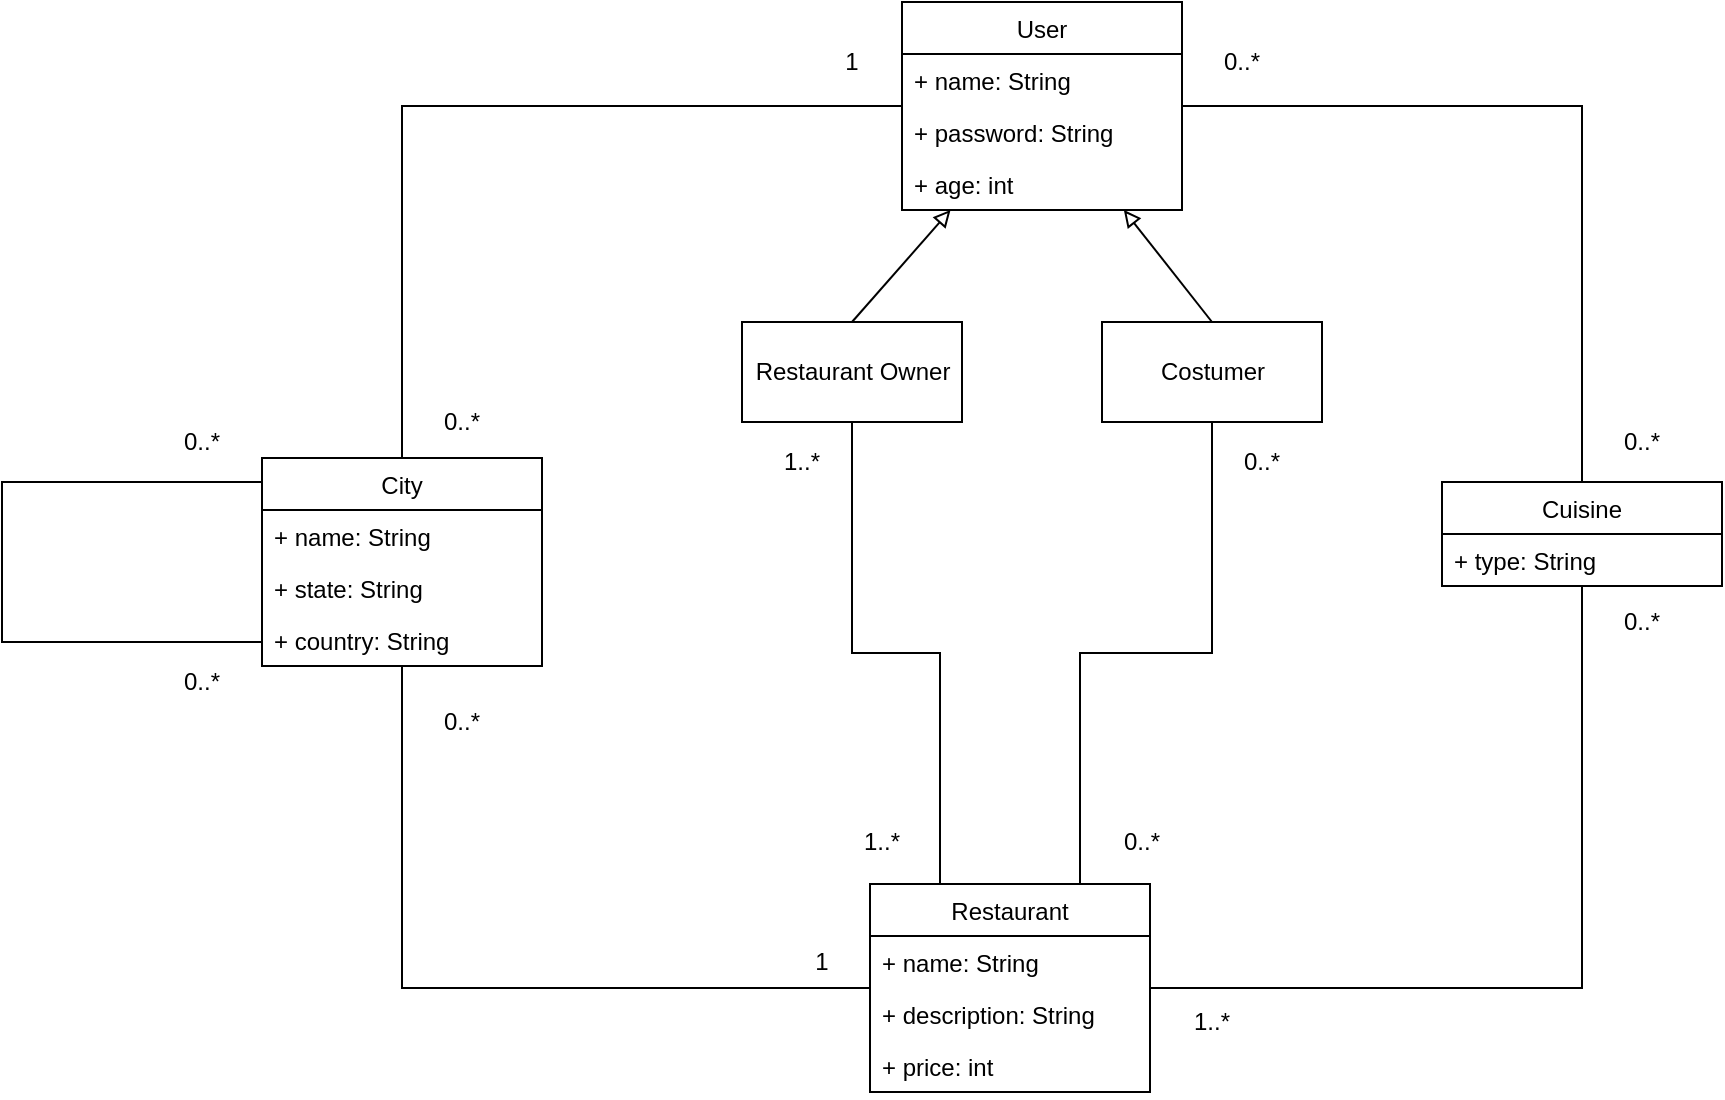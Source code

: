 <mxfile version="13.1.14" type="github" pages="2">
  <diagram id="7zDVnnWjsR-BoNhKVwcQ" name="Page-1">
    <mxGraphModel dx="1829" dy="634" grid="1" gridSize="10" guides="1" tooltips="1" connect="1" arrows="1" fold="1" page="1" pageScale="1" pageWidth="827" pageHeight="1169" math="0" shadow="0">
      <root>
        <mxCell id="0" />
        <mxCell id="1" parent="0" />
        <mxCell id="i-cu7JivkZhU1WcwD_Rd-4" style="edgeStyle=none;rounded=0;orthogonalLoop=1;jettySize=auto;html=1;exitX=0.5;exitY=0;exitDx=0;exitDy=0;endArrow=block;endFill=0;fontSize=12;" parent="1" source="i-cu7JivkZhU1WcwD_Rd-2" target="jAowE2UNMXIYMA4io6as-1" edge="1">
          <mxGeometry relative="1" as="geometry" />
        </mxCell>
        <mxCell id="i-cu7JivkZhU1WcwD_Rd-2" value="Restaurant Owner" style="html=1;fontSize=12;" parent="1" vertex="1">
          <mxGeometry x="210" y="200" width="110" height="50" as="geometry" />
        </mxCell>
        <mxCell id="i-cu7JivkZhU1WcwD_Rd-5" style="edgeStyle=none;rounded=0;orthogonalLoop=1;jettySize=auto;html=1;exitX=0.5;exitY=0;exitDx=0;exitDy=0;endArrow=block;endFill=0;fontSize=12;" parent="1" source="i-cu7JivkZhU1WcwD_Rd-3" target="jAowE2UNMXIYMA4io6as-1" edge="1">
          <mxGeometry relative="1" as="geometry" />
        </mxCell>
        <mxCell id="i-cu7JivkZhU1WcwD_Rd-3" value="Costumer" style="html=1;fontSize=12;" parent="1" vertex="1">
          <mxGeometry x="390" y="200" width="110" height="50" as="geometry" />
        </mxCell>
        <mxCell id="i-cu7JivkZhU1WcwD_Rd-10" style="edgeStyle=orthogonalEdgeStyle;rounded=0;orthogonalLoop=1;jettySize=auto;html=1;exitX=1;exitY=0.5;exitDx=0;exitDy=0;endArrow=none;endFill=0;fontSize=12;" parent="1" source="jAowE2UNMXIYMA4io6as-1" target="jAowE2UNMXIYMA4io6as-13" edge="1">
          <mxGeometry relative="1" as="geometry" />
        </mxCell>
        <mxCell id="i-cu7JivkZhU1WcwD_Rd-11" style="edgeStyle=orthogonalEdgeStyle;rounded=0;orthogonalLoop=1;jettySize=auto;html=1;exitX=0;exitY=0.5;exitDx=0;exitDy=0;endArrow=none;endFill=0;fontSize=12;" parent="1" source="jAowE2UNMXIYMA4io6as-1" target="jAowE2UNMXIYMA4io6as-9" edge="1">
          <mxGeometry relative="1" as="geometry" />
        </mxCell>
        <mxCell id="jAowE2UNMXIYMA4io6as-1" value="User" style="swimlane;fontStyle=0;childLayout=stackLayout;horizontal=1;startSize=26;fillColor=none;horizontalStack=0;resizeParent=1;resizeParentMax=0;resizeLast=0;collapsible=1;marginBottom=0;" parent="1" vertex="1">
          <mxGeometry x="290" y="40" width="140" height="104" as="geometry" />
        </mxCell>
        <mxCell id="jAowE2UNMXIYMA4io6as-2" value="+ name: String " style="text;strokeColor=none;fillColor=none;align=left;verticalAlign=top;spacingLeft=4;spacingRight=4;overflow=hidden;rotatable=0;points=[[0,0.5],[1,0.5]];portConstraint=eastwest;" parent="jAowE2UNMXIYMA4io6as-1" vertex="1">
          <mxGeometry y="26" width="140" height="26" as="geometry" />
        </mxCell>
        <mxCell id="jAowE2UNMXIYMA4io6as-3" value="+ password: String" style="text;strokeColor=none;fillColor=none;align=left;verticalAlign=top;spacingLeft=4;spacingRight=4;overflow=hidden;rotatable=0;points=[[0,0.5],[1,0.5]];portConstraint=eastwest;" parent="jAowE2UNMXIYMA4io6as-1" vertex="1">
          <mxGeometry y="52" width="140" height="26" as="geometry" />
        </mxCell>
        <mxCell id="jAowE2UNMXIYMA4io6as-4" value="+ age: int" style="text;strokeColor=none;fillColor=none;align=left;verticalAlign=top;spacingLeft=4;spacingRight=4;overflow=hidden;rotatable=0;points=[[0,0.5],[1,0.5]];portConstraint=eastwest;" parent="jAowE2UNMXIYMA4io6as-1" vertex="1">
          <mxGeometry y="78" width="140" height="26" as="geometry" />
        </mxCell>
        <mxCell id="i-cu7JivkZhU1WcwD_Rd-6" style="edgeStyle=orthogonalEdgeStyle;rounded=0;orthogonalLoop=1;jettySize=auto;html=1;exitX=0.25;exitY=0;exitDx=0;exitDy=0;entryX=0.5;entryY=1;entryDx=0;entryDy=0;endArrow=none;endFill=0;fontSize=12;" parent="1" source="jAowE2UNMXIYMA4io6as-5" target="i-cu7JivkZhU1WcwD_Rd-2" edge="1">
          <mxGeometry relative="1" as="geometry" />
        </mxCell>
        <mxCell id="i-cu7JivkZhU1WcwD_Rd-7" style="edgeStyle=orthogonalEdgeStyle;rounded=0;orthogonalLoop=1;jettySize=auto;html=1;exitX=0.75;exitY=0;exitDx=0;exitDy=0;entryX=0.5;entryY=1;entryDx=0;entryDy=0;endArrow=none;endFill=0;fontSize=12;" parent="1" source="jAowE2UNMXIYMA4io6as-5" target="i-cu7JivkZhU1WcwD_Rd-3" edge="1">
          <mxGeometry relative="1" as="geometry" />
        </mxCell>
        <mxCell id="i-cu7JivkZhU1WcwD_Rd-8" style="edgeStyle=orthogonalEdgeStyle;rounded=0;orthogonalLoop=1;jettySize=auto;html=1;exitX=1;exitY=0.5;exitDx=0;exitDy=0;endArrow=none;endFill=0;fontSize=12;" parent="1" source="jAowE2UNMXIYMA4io6as-5" target="jAowE2UNMXIYMA4io6as-13" edge="1">
          <mxGeometry relative="1" as="geometry" />
        </mxCell>
        <mxCell id="i-cu7JivkZhU1WcwD_Rd-9" style="edgeStyle=orthogonalEdgeStyle;rounded=0;orthogonalLoop=1;jettySize=auto;html=1;exitX=0;exitY=0.5;exitDx=0;exitDy=0;endArrow=none;endFill=0;fontSize=12;" parent="1" source="jAowE2UNMXIYMA4io6as-5" target="jAowE2UNMXIYMA4io6as-9" edge="1">
          <mxGeometry relative="1" as="geometry" />
        </mxCell>
        <mxCell id="jAowE2UNMXIYMA4io6as-5" value="Restaurant" style="swimlane;fontStyle=0;childLayout=stackLayout;horizontal=1;startSize=26;fillColor=none;horizontalStack=0;resizeParent=1;resizeParentMax=0;resizeLast=0;collapsible=1;marginBottom=0;" parent="1" vertex="1">
          <mxGeometry x="274" y="481" width="140" height="104" as="geometry" />
        </mxCell>
        <mxCell id="jAowE2UNMXIYMA4io6as-6" value="+ name: String" style="text;strokeColor=none;fillColor=none;align=left;verticalAlign=top;spacingLeft=4;spacingRight=4;overflow=hidden;rotatable=0;points=[[0,0.5],[1,0.5]];portConstraint=eastwest;" parent="jAowE2UNMXIYMA4io6as-5" vertex="1">
          <mxGeometry y="26" width="140" height="26" as="geometry" />
        </mxCell>
        <mxCell id="jAowE2UNMXIYMA4io6as-7" value="+ description: String" style="text;strokeColor=none;fillColor=none;align=left;verticalAlign=top;spacingLeft=4;spacingRight=4;overflow=hidden;rotatable=0;points=[[0,0.5],[1,0.5]];portConstraint=eastwest;" parent="jAowE2UNMXIYMA4io6as-5" vertex="1">
          <mxGeometry y="52" width="140" height="26" as="geometry" />
        </mxCell>
        <mxCell id="jAowE2UNMXIYMA4io6as-8" value="+ price: int" style="text;strokeColor=none;fillColor=none;align=left;verticalAlign=top;spacingLeft=4;spacingRight=4;overflow=hidden;rotatable=0;points=[[0,0.5],[1,0.5]];portConstraint=eastwest;" parent="jAowE2UNMXIYMA4io6as-5" vertex="1">
          <mxGeometry y="78" width="140" height="26" as="geometry" />
        </mxCell>
        <mxCell id="jAowE2UNMXIYMA4io6as-9" value="City" style="swimlane;fontStyle=0;childLayout=stackLayout;horizontal=1;startSize=26;fillColor=none;horizontalStack=0;resizeParent=1;resizeParentMax=0;resizeLast=0;collapsible=1;marginBottom=0;" parent="1" vertex="1">
          <mxGeometry x="-30" y="268" width="140" height="104" as="geometry" />
        </mxCell>
        <mxCell id="jAowE2UNMXIYMA4io6as-10" value="+ name: String" style="text;strokeColor=none;fillColor=none;align=left;verticalAlign=top;spacingLeft=4;spacingRight=4;overflow=hidden;rotatable=0;points=[[0,0.5],[1,0.5]];portConstraint=eastwest;" parent="jAowE2UNMXIYMA4io6as-9" vertex="1">
          <mxGeometry y="26" width="140" height="26" as="geometry" />
        </mxCell>
        <mxCell id="jAowE2UNMXIYMA4io6as-11" value="+ state: String" style="text;strokeColor=none;fillColor=none;align=left;verticalAlign=top;spacingLeft=4;spacingRight=4;overflow=hidden;rotatable=0;points=[[0,0.5],[1,0.5]];portConstraint=eastwest;" parent="jAowE2UNMXIYMA4io6as-9" vertex="1">
          <mxGeometry y="52" width="140" height="26" as="geometry" />
        </mxCell>
        <mxCell id="jAowE2UNMXIYMA4io6as-12" value="+ country: String" style="text;strokeColor=none;fillColor=none;align=left;verticalAlign=top;spacingLeft=4;spacingRight=4;overflow=hidden;rotatable=0;points=[[0,0.5],[1,0.5]];portConstraint=eastwest;" parent="jAowE2UNMXIYMA4io6as-9" vertex="1">
          <mxGeometry y="78" width="140" height="26" as="geometry" />
        </mxCell>
        <mxCell id="jAowE2UNMXIYMA4io6as-13" value="Cuisine" style="swimlane;fontStyle=0;childLayout=stackLayout;horizontal=1;startSize=26;fillColor=none;horizontalStack=0;resizeParent=1;resizeParentMax=0;resizeLast=0;collapsible=1;marginBottom=0;" parent="1" vertex="1">
          <mxGeometry x="560" y="280" width="140" height="52" as="geometry" />
        </mxCell>
        <mxCell id="jAowE2UNMXIYMA4io6as-14" value="+ type: String" style="text;strokeColor=none;fillColor=none;align=left;verticalAlign=top;spacingLeft=4;spacingRight=4;overflow=hidden;rotatable=0;points=[[0,0.5],[1,0.5]];portConstraint=eastwest;" parent="jAowE2UNMXIYMA4io6as-13" vertex="1">
          <mxGeometry y="26" width="140" height="26" as="geometry" />
        </mxCell>
        <mxCell id="i-cu7JivkZhU1WcwD_Rd-14" value="1" style="text;html=1;strokeColor=none;fillColor=none;align=center;verticalAlign=middle;whiteSpace=wrap;rounded=0;fontSize=12;" parent="1" vertex="1">
          <mxGeometry x="245" y="60" width="40" height="20" as="geometry" />
        </mxCell>
        <mxCell id="i-cu7JivkZhU1WcwD_Rd-17" value="1" style="text;html=1;strokeColor=none;fillColor=none;align=center;verticalAlign=middle;whiteSpace=wrap;rounded=0;fontSize=12;" parent="1" vertex="1">
          <mxGeometry x="230" y="510" width="40" height="20" as="geometry" />
        </mxCell>
        <mxCell id="i-cu7JivkZhU1WcwD_Rd-19" value="0..*" style="text;html=1;strokeColor=none;fillColor=none;align=center;verticalAlign=middle;whiteSpace=wrap;rounded=0;fontSize=12;" parent="1" vertex="1">
          <mxGeometry x="450" y="260" width="40" height="20" as="geometry" />
        </mxCell>
        <mxCell id="i-cu7JivkZhU1WcwD_Rd-20" value="0..*" style="text;html=1;strokeColor=none;fillColor=none;align=center;verticalAlign=middle;whiteSpace=wrap;rounded=0;fontSize=12;" parent="1" vertex="1">
          <mxGeometry x="50" y="390" width="40" height="20" as="geometry" />
        </mxCell>
        <mxCell id="i-cu7JivkZhU1WcwD_Rd-21" value="0..*" style="text;html=1;strokeColor=none;fillColor=none;align=center;verticalAlign=middle;whiteSpace=wrap;rounded=0;fontSize=12;" parent="1" vertex="1">
          <mxGeometry x="50" y="240" width="40" height="20" as="geometry" />
        </mxCell>
        <mxCell id="i-cu7JivkZhU1WcwD_Rd-22" value="1..*" style="text;html=1;strokeColor=none;fillColor=none;align=center;verticalAlign=middle;whiteSpace=wrap;rounded=0;fontSize=12;" parent="1" vertex="1">
          <mxGeometry x="260" y="450" width="40" height="20" as="geometry" />
        </mxCell>
        <mxCell id="i-cu7JivkZhU1WcwD_Rd-23" value="1..*" style="text;html=1;strokeColor=none;fillColor=none;align=center;verticalAlign=middle;whiteSpace=wrap;rounded=0;fontSize=12;" parent="1" vertex="1">
          <mxGeometry x="220" y="260" width="40" height="20" as="geometry" />
        </mxCell>
        <mxCell id="i-cu7JivkZhU1WcwD_Rd-24" value="0..*" style="text;html=1;strokeColor=none;fillColor=none;align=center;verticalAlign=middle;whiteSpace=wrap;rounded=0;fontSize=12;" parent="1" vertex="1">
          <mxGeometry x="390" y="450" width="40" height="20" as="geometry" />
        </mxCell>
        <mxCell id="i-cu7JivkZhU1WcwD_Rd-26" value="0..*" style="text;html=1;strokeColor=none;fillColor=none;align=center;verticalAlign=middle;whiteSpace=wrap;rounded=0;fontSize=12;" parent="1" vertex="1">
          <mxGeometry x="440" y="60" width="40" height="20" as="geometry" />
        </mxCell>
        <mxCell id="i-cu7JivkZhU1WcwD_Rd-27" value="0..*" style="text;html=1;strokeColor=none;fillColor=none;align=center;verticalAlign=middle;whiteSpace=wrap;rounded=0;fontSize=12;" parent="1" vertex="1">
          <mxGeometry x="640" y="250" width="40" height="20" as="geometry" />
        </mxCell>
        <mxCell id="i-cu7JivkZhU1WcwD_Rd-28" value="0..*" style="text;html=1;strokeColor=none;fillColor=none;align=center;verticalAlign=middle;whiteSpace=wrap;rounded=0;fontSize=12;" parent="1" vertex="1">
          <mxGeometry x="640" y="340" width="40" height="20" as="geometry" />
        </mxCell>
        <mxCell id="i-cu7JivkZhU1WcwD_Rd-29" value="1..*" style="text;html=1;strokeColor=none;fillColor=none;align=center;verticalAlign=middle;whiteSpace=wrap;rounded=0;fontSize=12;" parent="1" vertex="1">
          <mxGeometry x="425" y="540" width="40" height="20" as="geometry" />
        </mxCell>
        <mxCell id="k5uLVYmk_bN-qBSl3wEG-2" style="rounded=0;orthogonalLoop=1;jettySize=auto;html=1;endArrow=none;endFill=0;fontSize=12;edgeStyle=elbowEdgeStyle;" parent="1" source="jAowE2UNMXIYMA4io6as-9" target="jAowE2UNMXIYMA4io6as-9" edge="1">
          <mxGeometry relative="1" as="geometry">
            <mxPoint x="-80" y="481" as="sourcePoint" />
            <mxPoint x="-370" y="301" as="targetPoint" />
            <Array as="points">
              <mxPoint x="-160" y="360" />
            </Array>
          </mxGeometry>
        </mxCell>
        <mxCell id="k5uLVYmk_bN-qBSl3wEG-3" value="0..*" style="text;html=1;strokeColor=none;fillColor=none;align=center;verticalAlign=middle;whiteSpace=wrap;rounded=0;fontSize=12;" parent="1" vertex="1">
          <mxGeometry x="-80" y="250" width="40" height="20" as="geometry" />
        </mxCell>
        <mxCell id="k5uLVYmk_bN-qBSl3wEG-4" value="0..*" style="text;html=1;strokeColor=none;fillColor=none;align=center;verticalAlign=middle;whiteSpace=wrap;rounded=0;fontSize=12;" parent="1" vertex="1">
          <mxGeometry x="-80" y="370" width="40" height="20" as="geometry" />
        </mxCell>
      </root>
    </mxGraphModel>
  </diagram>
  <diagram id="j9z_PGVBzaC0-V9ysHHA" name="Page-2">
    <mxGraphModel dx="1431" dy="2145" grid="1" gridSize="10" guides="1" tooltips="1" connect="1" arrows="1" fold="1" page="1" pageScale="1" pageWidth="827" pageHeight="1169" math="0" shadow="0">
      <root>
        <mxCell id="5zPHV9qzRJgmZAfULTGl-0" />
        <mxCell id="5zPHV9qzRJgmZAfULTGl-1" parent="5zPHV9qzRJgmZAfULTGl-0" />
        <mxCell id="5zPHV9qzRJgmZAfULTGl-9" style="edgeStyle=orthogonalEdgeStyle;rounded=0;orthogonalLoop=1;jettySize=auto;html=1;endArrow=block;endFill=0;" parent="5zPHV9qzRJgmZAfULTGl-1" source="5zPHV9qzRJgmZAfULTGl-3" target="5zPHV9qzRJgmZAfULTGl-4" edge="1">
          <mxGeometry relative="1" as="geometry" />
        </mxCell>
        <mxCell id="5zPHV9qzRJgmZAfULTGl-3" value="Restaurant&lt;br&gt;Owner" style="shape=umlActor;verticalLabelPosition=bottom;labelBackgroundColor=#ffffff;verticalAlign=top;html=1;" parent="5zPHV9qzRJgmZAfULTGl-1" vertex="1">
          <mxGeometry x="120" y="-40" width="30" height="60" as="geometry" />
        </mxCell>
        <mxCell id="5zPHV9qzRJgmZAfULTGl-4" value="User" style="shape=umlActor;verticalLabelPosition=bottom;labelBackgroundColor=#ffffff;verticalAlign=top;html=1;" parent="5zPHV9qzRJgmZAfULTGl-1" vertex="1">
          <mxGeometry x="120" y="150" width="30" height="60" as="geometry" />
        </mxCell>
        <mxCell id="5zPHV9qzRJgmZAfULTGl-18" value="&amp;lt;&amp;lt;include&amp;gt;&amp;gt;" style="rounded=0;orthogonalLoop=1;jettySize=auto;html=1;exitX=1;exitY=1;exitDx=0;exitDy=0;endArrow=classicThin;endFill=1;fontSize=12;" parent="5zPHV9qzRJgmZAfULTGl-1" source="5zPHV9qzRJgmZAfULTGl-10" target="5zPHV9qzRJgmZAfULTGl-16" edge="1">
          <mxGeometry relative="1" as="geometry" />
        </mxCell>
        <mxCell id="5zPHV9qzRJgmZAfULTGl-10" value="Add Restaurant" style="ellipse;whiteSpace=wrap;html=1;fontSize=12;fillColor=#dae8fc;strokeColor=#6c8ebf;" parent="5zPHV9qzRJgmZAfULTGl-1" vertex="1">
          <mxGeometry x="260" y="-180" width="140" height="70" as="geometry" />
        </mxCell>
        <mxCell id="qz7VxkIkBpoKN-4RH5xL-8" style="edgeStyle=none;rounded=0;orthogonalLoop=1;jettySize=auto;html=1;exitX=0;exitY=0;exitDx=0;exitDy=0;endArrow=none;endFill=0;fontSize=12;" parent="5zPHV9qzRJgmZAfULTGl-1" source="5zPHV9qzRJgmZAfULTGl-11" edge="1">
          <mxGeometry relative="1" as="geometry">
            <mxPoint x="150.0" y="220" as="targetPoint" />
          </mxGeometry>
        </mxCell>
        <mxCell id="5zPHV9qzRJgmZAfULTGl-11" value="Register" style="ellipse;whiteSpace=wrap;html=1;fontSize=12;fillColor=#dae8fc;strokeColor=#6c8ebf;" parent="5zPHV9qzRJgmZAfULTGl-1" vertex="1">
          <mxGeometry x="210" y="390" width="140" height="70" as="geometry" />
        </mxCell>
        <mxCell id="qz7VxkIkBpoKN-4RH5xL-7" style="edgeStyle=none;rounded=0;orthogonalLoop=1;jettySize=auto;html=1;exitX=0.5;exitY=0;exitDx=0;exitDy=0;entryX=0;entryY=1;entryDx=0;entryDy=0;entryPerimeter=0;endArrow=none;endFill=0;fontSize=12;" parent="5zPHV9qzRJgmZAfULTGl-1" source="5zPHV9qzRJgmZAfULTGl-12" target="5zPHV9qzRJgmZAfULTGl-4" edge="1">
          <mxGeometry relative="1" as="geometry" />
        </mxCell>
        <mxCell id="5zPHV9qzRJgmZAfULTGl-12" value="Login/Logout" style="ellipse;whiteSpace=wrap;html=1;fontSize=12;fillColor=#dae8fc;strokeColor=#6c8ebf;" parent="5zPHV9qzRJgmZAfULTGl-1" vertex="1">
          <mxGeometry x="40" y="430" width="140" height="70" as="geometry" />
        </mxCell>
        <mxCell id="5zPHV9qzRJgmZAfULTGl-16" value="View Restaurant" style="ellipse;whiteSpace=wrap;html=1;fontSize=12;fillColor=#dae8fc;strokeColor=#6c8ebf;" parent="5zPHV9qzRJgmZAfULTGl-1" vertex="1">
          <mxGeometry x="470" y="-160" width="140" height="70" as="geometry" />
        </mxCell>
        <mxCell id="5zPHV9qzRJgmZAfULTGl-20" value="&amp;lt;&amp;lt;extends&amp;gt;&amp;gt;" style="edgeStyle=none;rounded=0;orthogonalLoop=1;jettySize=auto;html=1;exitX=0;exitY=1;exitDx=0;exitDy=0;entryX=1;entryY=0;entryDx=0;entryDy=0;dashed=1;endArrow=classicThin;endFill=1;fontSize=12;" parent="5zPHV9qzRJgmZAfULTGl-1" source="5zPHV9qzRJgmZAfULTGl-17" target="5zPHV9qzRJgmZAfULTGl-16" edge="1">
          <mxGeometry relative="1" as="geometry" />
        </mxCell>
        <mxCell id="5zPHV9qzRJgmZAfULTGl-17" value="Edit Restaurant" style="ellipse;whiteSpace=wrap;html=1;fontSize=12;fillColor=#d5e8d4;strokeColor=#82b366;" parent="5zPHV9qzRJgmZAfULTGl-1" vertex="1">
          <mxGeometry x="740" y="-300" width="140" height="70" as="geometry" />
        </mxCell>
        <mxCell id="5zPHV9qzRJgmZAfULTGl-23" value="&amp;lt;&amp;lt;extends&amp;gt;&amp;gt;" style="edgeStyle=none;rounded=0;orthogonalLoop=1;jettySize=auto;html=1;exitX=0;exitY=0.5;exitDx=0;exitDy=0;entryX=1;entryY=1;entryDx=0;entryDy=0;dashed=1;endArrow=classicThin;endFill=1;fontSize=12;" parent="5zPHV9qzRJgmZAfULTGl-1" source="5zPHV9qzRJgmZAfULTGl-22" target="5zPHV9qzRJgmZAfULTGl-16" edge="1">
          <mxGeometry relative="1" as="geometry" />
        </mxCell>
        <mxCell id="5zPHV9qzRJgmZAfULTGl-22" value="Delete Restaurant" style="ellipse;whiteSpace=wrap;html=1;fontSize=12;fillColor=#d5e8d4;strokeColor=#82b366;" parent="5zPHV9qzRJgmZAfULTGl-1" vertex="1">
          <mxGeometry x="840" y="-210" width="140" height="70" as="geometry" />
        </mxCell>
        <mxCell id="Tm_T-q_GC3cHI-UwzK1D-2" value="&amp;lt;&amp;lt;include&amp;gt;&amp;gt;" style="rounded=0;orthogonalLoop=1;jettySize=auto;html=1;exitX=1;exitY=1;exitDx=0;exitDy=0;entryX=0;entryY=0;entryDx=0;entryDy=0;endArrow=classicThin;endFill=1;fontSize=12;" parent="5zPHV9qzRJgmZAfULTGl-1" source="Tm_T-q_GC3cHI-UwzK1D-0" target="Tm_T-q_GC3cHI-UwzK1D-1" edge="1">
          <mxGeometry relative="1" as="geometry" />
        </mxCell>
        <mxCell id="qz7VxkIkBpoKN-4RH5xL-9" style="edgeStyle=none;rounded=0;orthogonalLoop=1;jettySize=auto;html=1;exitX=0;exitY=0;exitDx=0;exitDy=0;entryX=0.5;entryY=0.5;entryDx=0;entryDy=0;entryPerimeter=0;endArrow=none;endFill=0;fontSize=12;" parent="5zPHV9qzRJgmZAfULTGl-1" source="Tm_T-q_GC3cHI-UwzK1D-0" target="5zPHV9qzRJgmZAfULTGl-4" edge="1">
          <mxGeometry relative="1" as="geometry" />
        </mxCell>
        <mxCell id="Tm_T-q_GC3cHI-UwzK1D-0" value="Browse User&amp;nbsp;" style="ellipse;whiteSpace=wrap;html=1;fontSize=12;fillColor=#dae8fc;strokeColor=#6c8ebf;" parent="5zPHV9qzRJgmZAfULTGl-1" vertex="1">
          <mxGeometry x="290" y="260" width="140" height="70" as="geometry" />
        </mxCell>
        <mxCell id="qz7VxkIkBpoKN-4RH5xL-2" value="&amp;lt;&amp;lt;include&amp;gt;&amp;gt;" style="edgeStyle=none;rounded=0;orthogonalLoop=1;jettySize=auto;html=1;exitX=1;exitY=0.5;exitDx=0;exitDy=0;entryX=0;entryY=1;entryDx=0;entryDy=0;endArrow=classicThin;endFill=1;fontSize=12;" parent="5zPHV9qzRJgmZAfULTGl-1" source="Tm_T-q_GC3cHI-UwzK1D-1" target="qz7VxkIkBpoKN-4RH5xL-1" edge="1">
          <mxGeometry relative="1" as="geometry" />
        </mxCell>
        <mxCell id="Tm_T-q_GC3cHI-UwzK1D-1" value="Find User" style="ellipse;whiteSpace=wrap;html=1;fontSize=12;fillColor=#dae8fc;strokeColor=#6c8ebf;" parent="5zPHV9qzRJgmZAfULTGl-1" vertex="1">
          <mxGeometry x="490" y="360" width="140" height="70" as="geometry" />
        </mxCell>
        <mxCell id="qz7VxkIkBpoKN-4RH5xL-0" value="&amp;lt;&amp;lt;extends&amp;gt;&amp;gt;" style="edgeStyle=none;rounded=0;orthogonalLoop=1;jettySize=auto;html=1;exitX=0;exitY=0;exitDx=0;exitDy=0;entryX=1;entryY=1;entryDx=0;entryDy=0;dashed=1;endArrow=classicThin;endFill=1;fontSize=12;" parent="5zPHV9qzRJgmZAfULTGl-1" source="Tm_T-q_GC3cHI-UwzK1D-3" target="Tm_T-q_GC3cHI-UwzK1D-1" edge="1">
          <mxGeometry relative="1" as="geometry" />
        </mxCell>
        <mxCell id="Tm_T-q_GC3cHI-UwzK1D-3" value="Set User Parameter:&lt;br&gt;username" style="ellipse;whiteSpace=wrap;html=1;fontSize=12;fillColor=#d5e8d4;strokeColor=#82b366;" parent="5zPHV9qzRJgmZAfULTGl-1" vertex="1">
          <mxGeometry x="700" y="500" width="140" height="70" as="geometry" />
        </mxCell>
        <mxCell id="qz7VxkIkBpoKN-4RH5xL-1" value="View User" style="ellipse;whiteSpace=wrap;html=1;fontSize=12;fillColor=#dae8fc;strokeColor=#6c8ebf;" parent="5zPHV9qzRJgmZAfULTGl-1" vertex="1">
          <mxGeometry x="690" y="310" width="140" height="70" as="geometry" />
        </mxCell>
        <mxCell id="qz7VxkIkBpoKN-4RH5xL-5" value="&amp;lt;&amp;lt;extends&amp;gt;&amp;gt;" style="edgeStyle=none;rounded=0;orthogonalLoop=1;jettySize=auto;html=1;exitX=0;exitY=0.5;exitDx=0;exitDy=0;entryX=1;entryY=0;entryDx=0;entryDy=0;dashed=1;endArrow=classicThin;endFill=1;fontSize=12;" parent="5zPHV9qzRJgmZAfULTGl-1" source="qz7VxkIkBpoKN-4RH5xL-3" target="qz7VxkIkBpoKN-4RH5xL-1" edge="1">
          <mxGeometry relative="1" as="geometry" />
        </mxCell>
        <mxCell id="qz7VxkIkBpoKN-4RH5xL-3" value="Follow User" style="ellipse;whiteSpace=wrap;html=1;fontSize=12;fillColor=#d5e8d4;strokeColor=#82b366;" parent="5zPHV9qzRJgmZAfULTGl-1" vertex="1">
          <mxGeometry x="920" y="240" width="140" height="70" as="geometry" />
        </mxCell>
        <mxCell id="qz7VxkIkBpoKN-4RH5xL-6" value="&amp;lt;&amp;lt;extends&amp;gt;&amp;gt;" style="edgeStyle=none;rounded=0;orthogonalLoop=1;jettySize=auto;html=1;exitX=0;exitY=0.5;exitDx=0;exitDy=0;entryX=1;entryY=1;entryDx=0;entryDy=0;dashed=1;endArrow=classicThin;endFill=1;fontSize=12;" parent="5zPHV9qzRJgmZAfULTGl-1" source="qz7VxkIkBpoKN-4RH5xL-4" target="qz7VxkIkBpoKN-4RH5xL-1" edge="1">
          <mxGeometry relative="1" as="geometry" />
        </mxCell>
        <mxCell id="qz7VxkIkBpoKN-4RH5xL-4" value="Unfollow User" style="ellipse;whiteSpace=wrap;html=1;fontSize=12;fillColor=#d5e8d4;strokeColor=#82b366;" parent="5zPHV9qzRJgmZAfULTGl-1" vertex="1">
          <mxGeometry x="940" y="410" width="140" height="70" as="geometry" />
        </mxCell>
        <mxCell id="qz7VxkIkBpoKN-4RH5xL-12" style="edgeStyle=none;rounded=0;orthogonalLoop=1;jettySize=auto;html=1;exitX=1;exitY=0.5;exitDx=0;exitDy=0;entryX=0;entryY=0.5;entryDx=0;entryDy=0;endArrow=classicThin;endFill=1;fontSize=12;" parent="5zPHV9qzRJgmZAfULTGl-1" source="qz7VxkIkBpoKN-4RH5xL-10" target="qz7VxkIkBpoKN-4RH5xL-11" edge="1">
          <mxGeometry relative="1" as="geometry" />
        </mxCell>
        <mxCell id="qz7VxkIkBpoKN-4RH5xL-14" value="&amp;lt;&amp;lt;include&amp;gt;&amp;gt;" style="edgeLabel;html=1;align=center;verticalAlign=middle;resizable=0;points=[];fontSize=12;" parent="qz7VxkIkBpoKN-4RH5xL-12" vertex="1" connectable="0">
          <mxGeometry x="-0.372" y="1" relative="1" as="geometry">
            <mxPoint as="offset" />
          </mxGeometry>
        </mxCell>
        <mxCell id="qz7VxkIkBpoKN-4RH5xL-10" value="Browse Restaurant" style="ellipse;whiteSpace=wrap;html=1;fontSize=12;fillColor=#dae8fc;strokeColor=#6c8ebf;" parent="5zPHV9qzRJgmZAfULTGl-1" vertex="1">
          <mxGeometry x="273" y="50.46" width="140" height="70" as="geometry" />
        </mxCell>
        <mxCell id="qz7VxkIkBpoKN-4RH5xL-13" value="&amp;lt;&amp;lt;include&amp;gt;&amp;gt;" style="edgeStyle=none;rounded=0;orthogonalLoop=1;jettySize=auto;html=1;exitX=0.5;exitY=0;exitDx=0;exitDy=0;entryX=0.5;entryY=1;entryDx=0;entryDy=0;endArrow=blockThin;endFill=1;fontSize=12;" parent="5zPHV9qzRJgmZAfULTGl-1" source="qz7VxkIkBpoKN-4RH5xL-11" target="5zPHV9qzRJgmZAfULTGl-16" edge="1">
          <mxGeometry relative="1" as="geometry" />
        </mxCell>
        <mxCell id="qz7VxkIkBpoKN-4RH5xL-11" value="Find Restaurant" style="ellipse;whiteSpace=wrap;html=1;fontSize=12;fillColor=#dae8fc;strokeColor=#6c8ebf;" parent="5zPHV9qzRJgmZAfULTGl-1" vertex="1">
          <mxGeometry x="510" y="30" width="140" height="70" as="geometry" />
        </mxCell>
        <mxCell id="qz7VxkIkBpoKN-4RH5xL-15" value="&amp;lt;&amp;lt;extends&amp;gt;&amp;gt;" style="edgeStyle=none;rounded=0;orthogonalLoop=1;jettySize=auto;html=1;exitX=0;exitY=0;exitDx=0;exitDy=0;entryX=1;entryY=1;entryDx=0;entryDy=0;dashed=1;endArrow=classicThin;endFill=1;fontSize=12;" parent="5zPHV9qzRJgmZAfULTGl-1" source="qz7VxkIkBpoKN-4RH5xL-16" target="qz7VxkIkBpoKN-4RH5xL-11" edge="1">
          <mxGeometry relative="1" as="geometry">
            <mxPoint x="729.999" y="69.996" as="targetPoint" />
          </mxGeometry>
        </mxCell>
        <mxCell id="qz7VxkIkBpoKN-4RH5xL-16" value="Set Restaurant Parameter:&lt;br&gt;name" style="ellipse;whiteSpace=wrap;html=1;fontSize=12;fillColor=#d5e8d4;strokeColor=#82b366;" parent="5zPHV9qzRJgmZAfULTGl-1" vertex="1">
          <mxGeometry x="650" y="159.54" width="160" height="70" as="geometry" />
        </mxCell>
        <mxCell id="qz7VxkIkBpoKN-4RH5xL-17" value="&amp;lt;&amp;lt;extends&amp;gt;&amp;gt;" style="edgeStyle=none;rounded=0;orthogonalLoop=1;jettySize=auto;html=1;exitX=0;exitY=0;exitDx=0;exitDy=0;entryX=1;entryY=0.5;entryDx=0;entryDy=0;dashed=1;endArrow=classicThin;endFill=1;fontSize=12;" parent="5zPHV9qzRJgmZAfULTGl-1" source="qz7VxkIkBpoKN-4RH5xL-18" target="qz7VxkIkBpoKN-4RH5xL-11" edge="1">
          <mxGeometry relative="1" as="geometry">
            <mxPoint x="699.999" y="39.996" as="targetPoint" />
          </mxGeometry>
        </mxCell>
        <mxCell id="qz7VxkIkBpoKN-4RH5xL-18" value="Set Restaurant Parameter:&lt;br&gt;cuisine" style="ellipse;whiteSpace=wrap;html=1;fontSize=12;fillColor=#d5e8d4;strokeColor=#82b366;" parent="5zPHV9qzRJgmZAfULTGl-1" vertex="1">
          <mxGeometry x="827" y="90" width="169.92" height="69.54" as="geometry" />
        </mxCell>
        <mxCell id="qz7VxkIkBpoKN-4RH5xL-19" value="&amp;lt;&amp;lt;extends&amp;gt;&amp;gt;" style="edgeStyle=none;rounded=0;orthogonalLoop=1;jettySize=auto;html=1;exitX=0;exitY=0;exitDx=0;exitDy=0;entryX=1;entryY=0;entryDx=0;entryDy=0;dashed=1;endArrow=classicThin;endFill=1;fontSize=12;" parent="5zPHV9qzRJgmZAfULTGl-1" source="qz7VxkIkBpoKN-4RH5xL-20" target="qz7VxkIkBpoKN-4RH5xL-11" edge="1">
          <mxGeometry relative="1" as="geometry">
            <mxPoint x="969.999" y="389.536" as="targetPoint" />
          </mxGeometry>
        </mxCell>
        <mxCell id="qz7VxkIkBpoKN-4RH5xL-20" value="Set Restaurant Parameter:&lt;br&gt;city" style="ellipse;whiteSpace=wrap;html=1;fontSize=12;fillColor=#d5e8d4;strokeColor=#82b366;" parent="5zPHV9qzRJgmZAfULTGl-1" vertex="1">
          <mxGeometry x="960" y="-60" width="160" height="70" as="geometry" />
        </mxCell>
        <mxCell id="qz7VxkIkBpoKN-4RH5xL-21" style="edgeStyle=none;rounded=0;orthogonalLoop=1;jettySize=auto;html=1;exitX=0;exitY=1;exitDx=0;exitDy=0;entryX=1;entryY=0.333;entryDx=0;entryDy=0;entryPerimeter=0;endArrow=none;endFill=0;fontSize=12;" parent="5zPHV9qzRJgmZAfULTGl-1" source="qz7VxkIkBpoKN-4RH5xL-10" target="5zPHV9qzRJgmZAfULTGl-4" edge="1">
          <mxGeometry relative="1" as="geometry">
            <mxPoint x="345.081" y="225.234" as="sourcePoint" />
            <mxPoint x="170.0" y="134.77" as="targetPoint" />
          </mxGeometry>
        </mxCell>
        <mxCell id="qz7VxkIkBpoKN-4RH5xL-22" style="edgeStyle=none;rounded=0;orthogonalLoop=1;jettySize=auto;html=1;exitX=0;exitY=1;exitDx=0;exitDy=0;entryX=1;entryY=0.333;entryDx=0;entryDy=0;entryPerimeter=0;endArrow=none;endFill=0;fontSize=12;" parent="5zPHV9qzRJgmZAfULTGl-1" source="5zPHV9qzRJgmZAfULTGl-10" target="5zPHV9qzRJgmZAfULTGl-3" edge="1">
          <mxGeometry relative="1" as="geometry">
            <mxPoint x="385.081" y="50.004" as="sourcePoint" />
            <mxPoint x="210.0" y="-40.46" as="targetPoint" />
          </mxGeometry>
        </mxCell>
        <mxCell id="mLJORztHTTyIW33B8l6V-0" value="Put/Remove like to Restaurant" style="ellipse;whiteSpace=wrap;html=1;fontSize=12;fillColor=#d5e8d4;strokeColor=#82b366;" vertex="1" parent="5zPHV9qzRJgmZAfULTGl-1">
          <mxGeometry x="590" y="-380" width="140" height="70" as="geometry" />
        </mxCell>
        <mxCell id="mLJORztHTTyIW33B8l6V-1" value="&amp;lt;&amp;lt;extends&amp;gt;&amp;gt;" style="edgeStyle=none;rounded=0;orthogonalLoop=1;jettySize=auto;html=1;exitX=0.5;exitY=1;exitDx=0;exitDy=0;entryX=0.5;entryY=0;entryDx=0;entryDy=0;dashed=1;endArrow=classicThin;endFill=1;fontSize=12;" edge="1" parent="5zPHV9qzRJgmZAfULTGl-1" source="mLJORztHTTyIW33B8l6V-0" target="5zPHV9qzRJgmZAfULTGl-16">
          <mxGeometry relative="1" as="geometry">
            <mxPoint x="679.985" y="-279.998" as="sourcePoint" />
            <mxPoint x="509.995" y="-188.982" as="targetPoint" />
          </mxGeometry>
        </mxCell>
      </root>
    </mxGraphModel>
  </diagram>
</mxfile>
